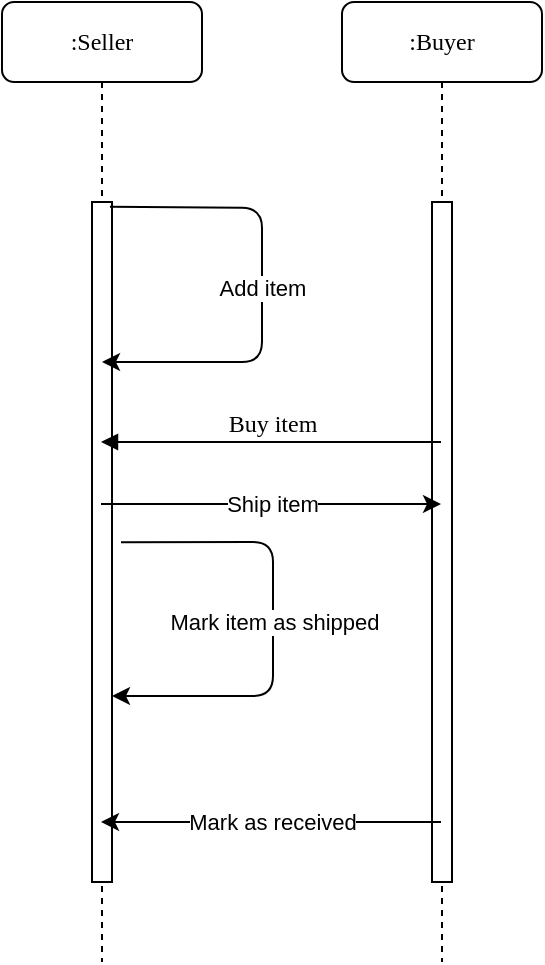 <mxfile version="13.0.1" type="device"><diagram name="Page-1" id="13e1069c-82ec-6db2-03f1-153e76fe0fe0"><mxGraphModel dx="526" dy="740" grid="1" gridSize="10" guides="1" tooltips="1" connect="1" arrows="1" fold="1" page="1" pageScale="1" pageWidth="1100" pageHeight="850" background="#ffffff" math="0" shadow="0"><root><mxCell id="0"/><mxCell id="1" parent="0"/><mxCell id="7baba1c4bc27f4b0-2" value=":Buyer" style="shape=umlLifeline;perimeter=lifelinePerimeter;whiteSpace=wrap;html=1;container=1;collapsible=0;recursiveResize=0;outlineConnect=0;rounded=1;shadow=0;comic=0;labelBackgroundColor=none;strokeWidth=1;fontFamily=Verdana;fontSize=12;align=center;" parent="1" vertex="1"><mxGeometry x="270" y="80" width="100" height="480" as="geometry"/></mxCell><mxCell id="7baba1c4bc27f4b0-10" value="" style="html=1;points=[];perimeter=orthogonalPerimeter;rounded=0;shadow=0;comic=0;labelBackgroundColor=none;strokeWidth=1;fontFamily=Verdana;fontSize=12;align=center;" parent="7baba1c4bc27f4b0-2" vertex="1"><mxGeometry x="45" y="100" width="10" height="340" as="geometry"/></mxCell><mxCell id="7baba1c4bc27f4b0-8" value=":Seller" style="shape=umlLifeline;perimeter=lifelinePerimeter;whiteSpace=wrap;html=1;container=1;collapsible=0;recursiveResize=0;outlineConnect=0;rounded=1;shadow=0;comic=0;labelBackgroundColor=none;strokeWidth=1;fontFamily=Verdana;fontSize=12;align=center;" parent="1" vertex="1"><mxGeometry x="100" y="80" width="100" height="480" as="geometry"/></mxCell><mxCell id="7baba1c4bc27f4b0-9" value="" style="html=1;points=[];perimeter=orthogonalPerimeter;rounded=0;shadow=0;comic=0;labelBackgroundColor=none;strokeWidth=1;fontFamily=Verdana;fontSize=12;align=center;" parent="7baba1c4bc27f4b0-8" vertex="1"><mxGeometry x="45" y="100" width="10" height="340" as="geometry"/></mxCell><mxCell id="vyi386DyeE--_azX6I5O-1" value="Add item" style="endArrow=classic;html=1;exitX=0.9;exitY=0.007;exitDx=0;exitDy=0;exitPerimeter=0;" edge="1" parent="7baba1c4bc27f4b0-8" source="7baba1c4bc27f4b0-9" target="7baba1c4bc27f4b0-8"><mxGeometry width="50" height="50" relative="1" as="geometry"><mxPoint x="110" y="320" as="sourcePoint"/><mxPoint x="160" y="270" as="targetPoint"/><Array as="points"><mxPoint x="130" y="103"/><mxPoint x="130" y="180"/></Array></mxGeometry></mxCell><mxCell id="7baba1c4bc27f4b0-14" value="Buy item" style="html=1;verticalAlign=bottom;endArrow=block;labelBackgroundColor=none;fontFamily=Verdana;fontSize=12;edgeStyle=elbowEdgeStyle;elbow=vertical;" parent="1" source="7baba1c4bc27f4b0-2" edge="1"><mxGeometry relative="1" as="geometry"><mxPoint x="285" y="300" as="sourcePoint"/><mxPoint x="149.5" y="300" as="targetPoint"/><Array as="points"><mxPoint x="280" y="300"/></Array></mxGeometry></mxCell><mxCell id="vyi386DyeE--_azX6I5O-2" value="Mark item as shipped" style="endArrow=classic;html=1;exitX=0.9;exitY=0.007;exitDx=0;exitDy=0;exitPerimeter=0;" edge="1" parent="1"><mxGeometry x="-0.006" width="50" height="50" relative="1" as="geometry"><mxPoint x="159.5" y="350.08" as="sourcePoint"/><mxPoint x="155" y="427" as="targetPoint"/><Array as="points"><mxPoint x="235.5" y="350"/><mxPoint x="235.5" y="427"/></Array><mxPoint as="offset"/></mxGeometry></mxCell><mxCell id="vyi386DyeE--_azX6I5O-3" value="Mark as received" style="endArrow=classic;html=1;" edge="1" parent="1"><mxGeometry width="50" height="50" relative="1" as="geometry"><mxPoint x="319.5" y="490" as="sourcePoint"/><mxPoint x="149.5" y="490" as="targetPoint"/></mxGeometry></mxCell><mxCell id="vyi386DyeE--_azX6I5O-6" value="Ship item" style="endArrow=classic;html=1;" edge="1" parent="1" target="7baba1c4bc27f4b0-2"><mxGeometry width="50" height="50" relative="1" as="geometry"><mxPoint x="149.5" y="331" as="sourcePoint"/><mxPoint x="260" y="331" as="targetPoint"/></mxGeometry></mxCell></root></mxGraphModel></diagram></mxfile>